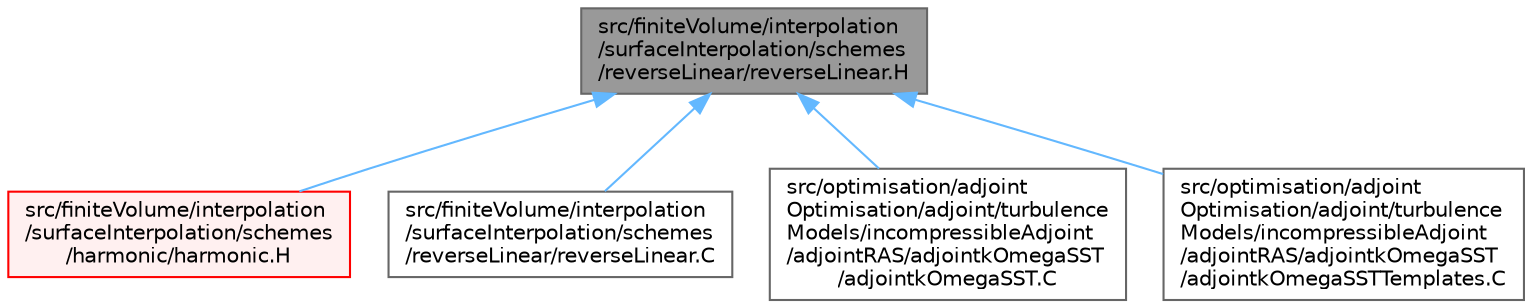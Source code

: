 digraph "src/finiteVolume/interpolation/surfaceInterpolation/schemes/reverseLinear/reverseLinear.H"
{
 // LATEX_PDF_SIZE
  bgcolor="transparent";
  edge [fontname=Helvetica,fontsize=10,labelfontname=Helvetica,labelfontsize=10];
  node [fontname=Helvetica,fontsize=10,shape=box,height=0.2,width=0.4];
  Node1 [id="Node000001",label="src/finiteVolume/interpolation\l/surfaceInterpolation/schemes\l/reverseLinear/reverseLinear.H",height=0.2,width=0.4,color="gray40", fillcolor="grey60", style="filled", fontcolor="black",tooltip=" "];
  Node1 -> Node2 [id="edge1_Node000001_Node000002",dir="back",color="steelblue1",style="solid",tooltip=" "];
  Node2 [id="Node000002",label="src/finiteVolume/interpolation\l/surfaceInterpolation/schemes\l/harmonic/harmonic.H",height=0.2,width=0.4,color="red", fillcolor="#FFF0F0", style="filled",URL="$harmonic_8H.html",tooltip=" "];
  Node1 -> Node4 [id="edge2_Node000001_Node000004",dir="back",color="steelblue1",style="solid",tooltip=" "];
  Node4 [id="Node000004",label="src/finiteVolume/interpolation\l/surfaceInterpolation/schemes\l/reverseLinear/reverseLinear.C",height=0.2,width=0.4,color="grey40", fillcolor="white", style="filled",URL="$reverseLinear_8C.html",tooltip="Reverse-central-differencing interpolation scheme class which is a linear scheme but uses 1 - weighti..."];
  Node1 -> Node5 [id="edge3_Node000001_Node000005",dir="back",color="steelblue1",style="solid",tooltip=" "];
  Node5 [id="Node000005",label="src/optimisation/adjoint\lOptimisation/adjoint/turbulence\lModels/incompressibleAdjoint\l/adjointRAS/adjointkOmegaSST\l/adjointkOmegaSST.C",height=0.2,width=0.4,color="grey40", fillcolor="white", style="filled",URL="$adjointkOmegaSST_8C.html",tooltip=" "];
  Node1 -> Node6 [id="edge4_Node000001_Node000006",dir="back",color="steelblue1",style="solid",tooltip=" "];
  Node6 [id="Node000006",label="src/optimisation/adjoint\lOptimisation/adjoint/turbulence\lModels/incompressibleAdjoint\l/adjointRAS/adjointkOmegaSST\l/adjointkOmegaSSTTemplates.C",height=0.2,width=0.4,color="grey40", fillcolor="white", style="filled",URL="$adjointkOmegaSSTTemplates_8C.html",tooltip=" "];
}
